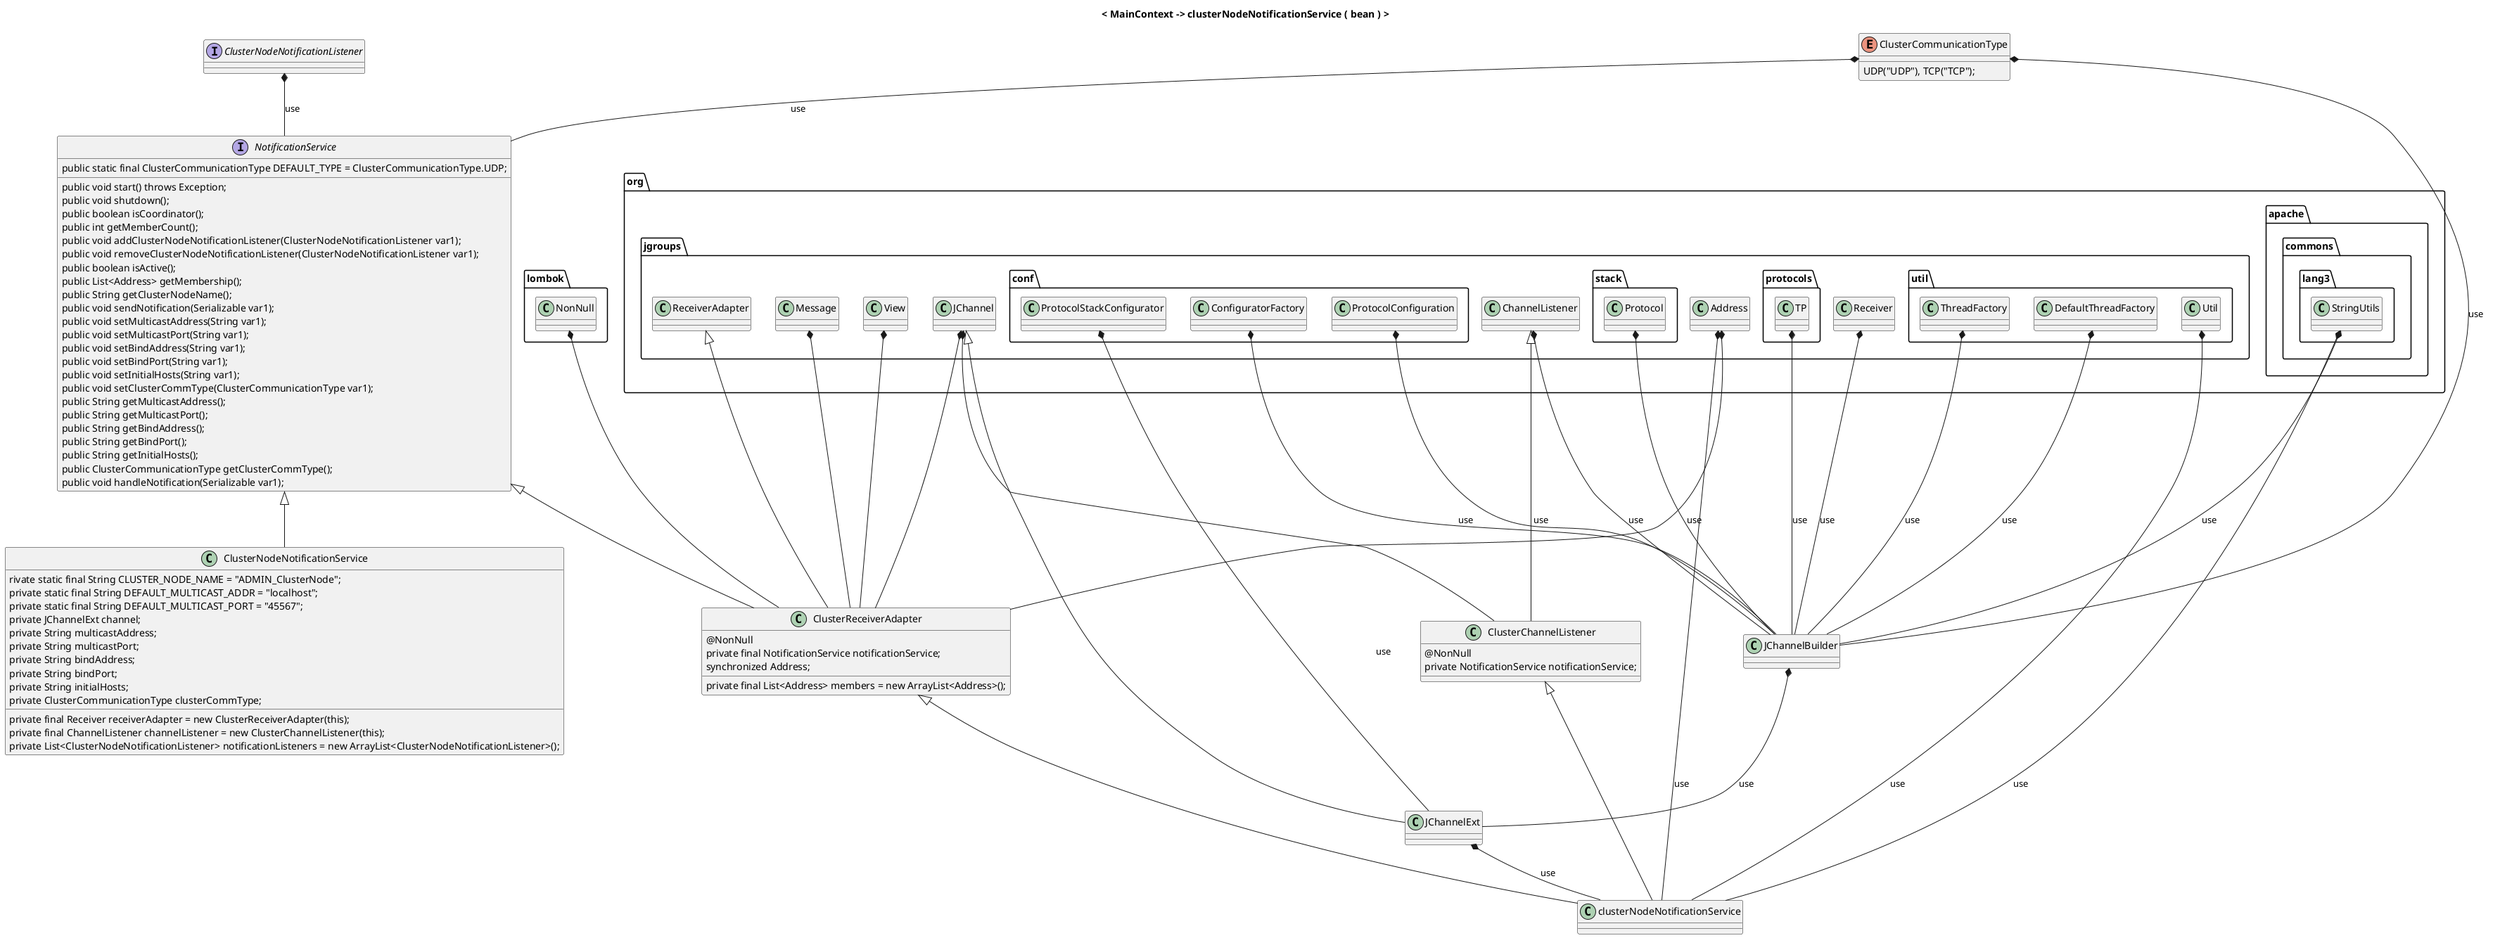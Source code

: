 @startuml

title < MainContext -> clusterNodeNotificationService ( bean ) >

' NotificationService ( interface )
ClusterCommunicationType *-- NotificationService : use
ClusterNodeNotificationListener  *-- NotificationService : use


' clusterNodeNotificationService bean
NotificationService <|-- ClusterNodeNotificationService
JChannelExt *-- clusterNodeNotificationService : use
ClusterReceiverAdapter <|-- clusterNodeNotificationService 
ClusterChannelListener <|-- clusterNodeNotificationService 
org.apache.commons.lang3.StringUtils *-- clusterNodeNotificationService : use
org.jgroups.Address *-- clusterNodeNotificationService : use
org.jgroups.util.Util *-- clusterNodeNotificationService : use

' JChannelExt
org.jgroups.JChannel <|-- JChannelExt
org.jgroups.conf.ProtocolStackConfigurator *-- JChannelExt : use
JChannelBuilder *-- JChannelExt  : use

' JChannelBuilder
org.jgroups.ChannelListener *-- JChannelBuilder : use
org.jgroups.Receiver *-- JChannelBuilder : use
ClusterCommunicationType *-- JChannelBuilder : use
org.apache.commons.lang3.StringUtils *-- JChannelBuilder : use
org.jgroups.stack.Protocol *-- JChannelBuilder : use
org.jgroups.protocols.TP *-- JChannelBuilder : use
org.jgroups.util.DefaultThreadFactory *-- JChannelBuilder : use
org.jgroups.util.ThreadFactory *-- JChannelBuilder : use
org.jgroups.conf.ConfiguratorFactory *-- JChannelBuilder : use
org.jgroups.conf.ProtocolConfiguration *-- JChannelBuilder : use

' ClusterReceiverAdapter
org.jgroups.ReceiverAdapter <|-- ClusterReceiverAdapter
NotificationService <|-- ClusterReceiverAdapter
lombok.NonNull *-- ClusterReceiverAdapter
org.jgroups.Address *-- ClusterReceiverAdapter
org.jgroups.Message *-- ClusterReceiverAdapter
org.jgroups.JChannel *-- ClusterReceiverAdapter
org.jgroups.View *-- ClusterReceiverAdapter

' ClusterChannelListener
org.jgroups.ChannelListener <|-- ClusterChannelListener
org.jgroups.JChannel *-- ClusterChannelListener

' **************
' *** Source ***
' **************

class ClusterChannelListener{
    @NonNull
    private NotificationService notificationService;
}

class ClusterReceiverAdapter {
    @NonNull
    private final NotificationService notificationService;
    private final List<Address> members = new ArrayList<Address>();
    synchronized Address;
}

class ClusterNodeNotificationService {
    rivate static final String CLUSTER_NODE_NAME = "ADMIN_ClusterNode";
    private static final String DEFAULT_MULTICAST_ADDR = "localhost"; 
    private static final String DEFAULT_MULTICAST_PORT = "45567";
    private final Receiver receiverAdapter = new ClusterReceiverAdapter(this);
    private final ChannelListener channelListener = new ClusterChannelListener(this);
    private JChannelExt channel;
    private String multicastAddress;
    private String multicastPort;
    private String bindAddress;
    private String bindPort;
    private String initialHosts;
    private List<ClusterNodeNotificationListener> notificationListeners = new ArrayList<ClusterNodeNotificationListener>();
    private ClusterCommunicationType clusterCommType;
}

class JChannelBuilder

class JChannelExt {
    
}

interface ClusterNodeNotificationListener

enum ClusterCommunicationType {
    UDP("UDP"), TCP("TCP");
}

interface NotificationService {
    public static final ClusterCommunicationType DEFAULT_TYPE = ClusterCommunicationType.UDP;
    public void start() throws Exception;
    public void shutdown();
    public boolean isCoordinator();
    public int getMemberCount();
    public void addClusterNodeNotificationListener(ClusterNodeNotificationListener var1);
    public void removeClusterNodeNotificationListener(ClusterNodeNotificationListener var1);
    public boolean isActive();
    public List<Address> getMembership();
    public String getClusterNodeName();
    public void sendNotification(Serializable var1);
    public void setMulticastAddress(String var1);
    public void setMulticastPort(String var1);
    public void setBindAddress(String var1);
    public void setBindPort(String var1);
    public void setInitialHosts(String var1);
    public void setClusterCommType(ClusterCommunicationType var1);
    public String getMulticastAddress();
    public String getMulticastPort();
    public String getBindAddress();
    public String getBindPort();
    public String getInitialHosts();
    public ClusterCommunicationType getClusterCommType();
    public void handleNotification(Serializable var1);
}



@enduml